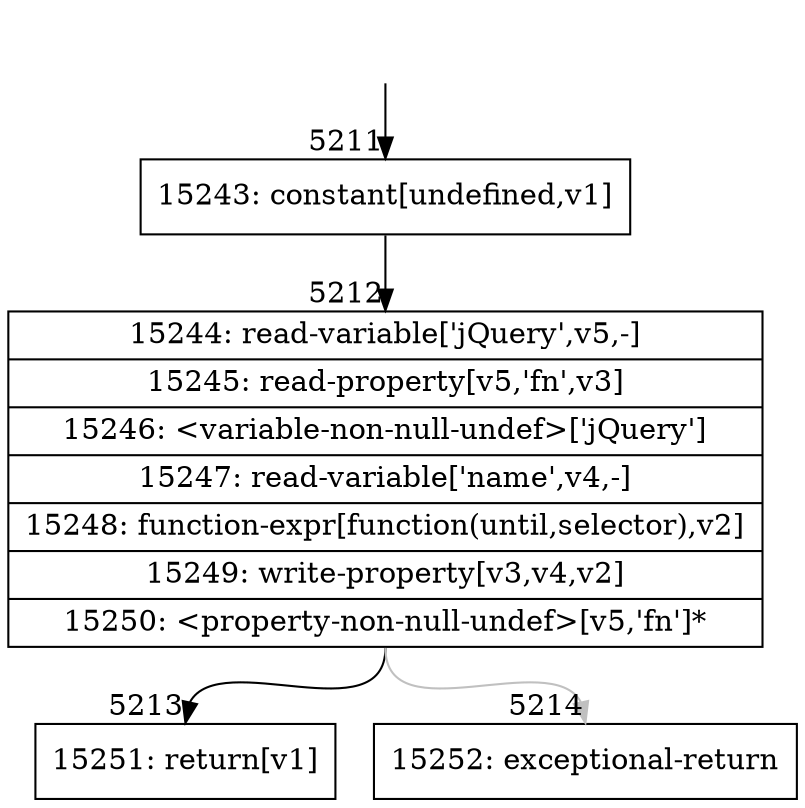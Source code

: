 digraph {
rankdir="TD"
BB_entry337[shape=none,label=""];
BB_entry337 -> BB5211 [tailport=s, headport=n, headlabel="    5211"]
BB5211 [shape=record label="{15243: constant[undefined,v1]}" ] 
BB5211 -> BB5212 [tailport=s, headport=n, headlabel="      5212"]
BB5212 [shape=record label="{15244: read-variable['jQuery',v5,-]|15245: read-property[v5,'fn',v3]|15246: \<variable-non-null-undef\>['jQuery']|15247: read-variable['name',v4,-]|15248: function-expr[function(until,selector),v2]|15249: write-property[v3,v4,v2]|15250: \<property-non-null-undef\>[v5,'fn']*}" ] 
BB5212 -> BB5213 [tailport=s, headport=n, headlabel="      5213"]
BB5212 -> BB5214 [tailport=s, headport=n, color=gray, headlabel="      5214"]
BB5213 [shape=record label="{15251: return[v1]}" ] 
BB5214 [shape=record label="{15252: exceptional-return}" ] 
}
